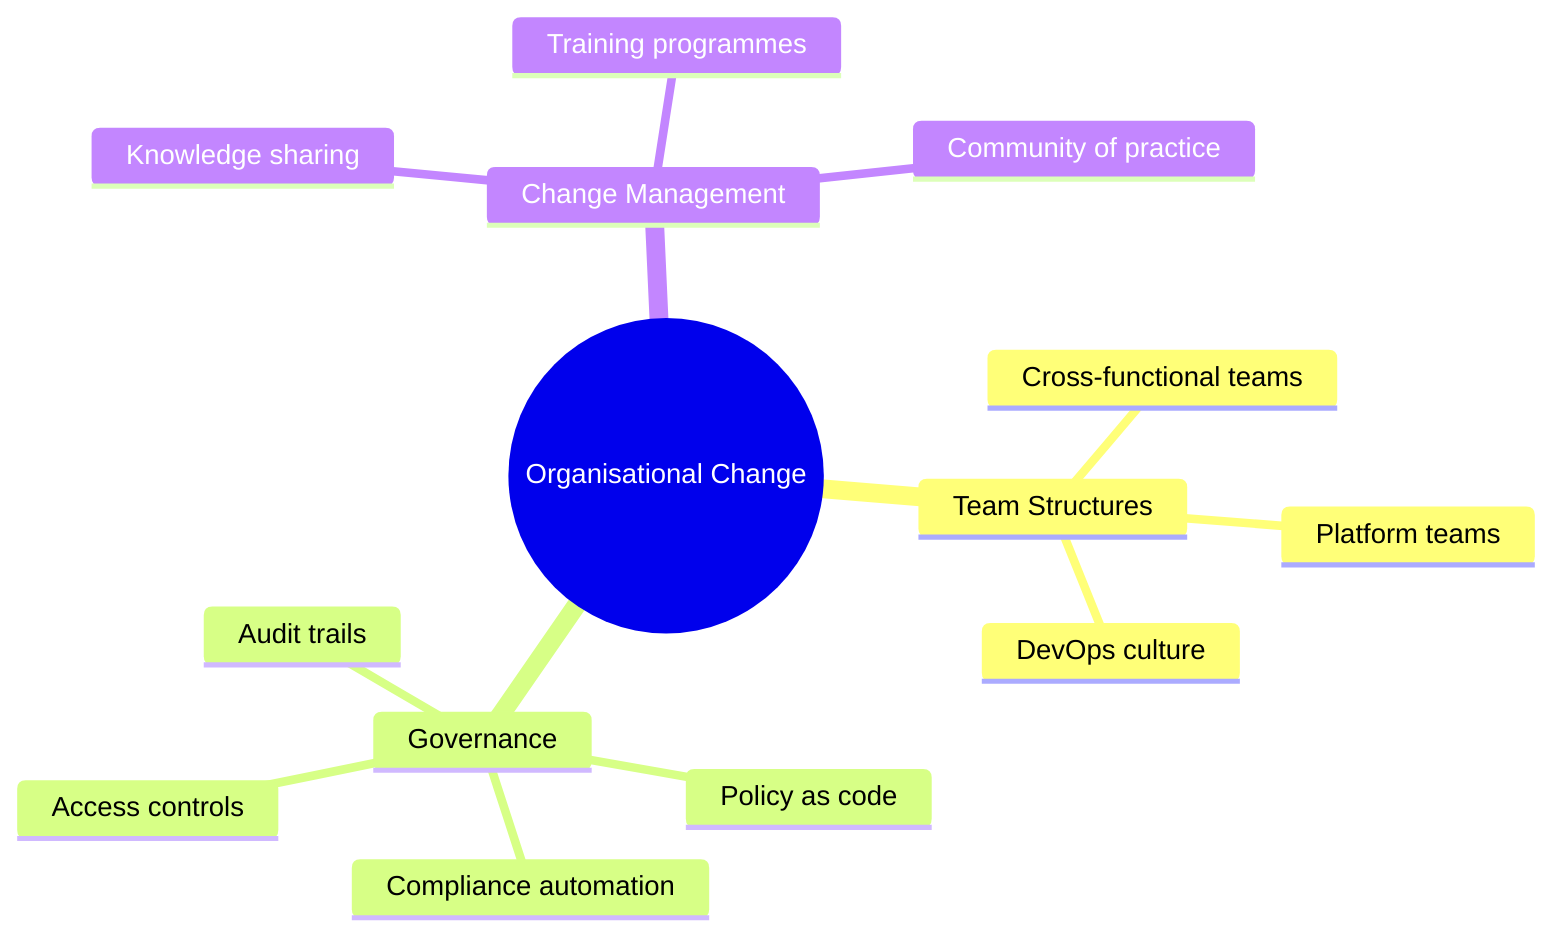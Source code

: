 mindmap
  root((Organisational Change))
    Team Structures
      Cross-functional teams
      DevOps culture
      Platform teams
    Governance
      Policy as code
      Compliance automation
      Audit trails
      Access controls
    Change Management
      Training programmes
      Knowledge sharing
      Community of practice